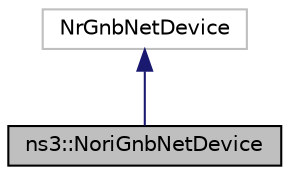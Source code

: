 digraph "ns3::NoriGnbNetDevice"
{
 // INTERACTIVE_SVG=YES
 // LATEX_PDF_SIZE
  edge [fontname="Helvetica",fontsize="10",labelfontname="Helvetica",labelfontsize="10"];
  node [fontname="Helvetica",fontsize="10",shape=record];
  Node1 [label="ns3::NoriGnbNetDevice",height=0.2,width=0.4,color="black", fillcolor="grey75", style="filled", fontcolor="black",tooltip="The NoriGnbNetDevice class represents a network device for a Nori GNB (gNodeB)."];
  Node2 -> Node1 [dir="back",color="midnightblue",fontsize="10",style="solid",fontname="Helvetica"];
  Node2 [label="NrGnbNetDevice",height=0.2,width=0.4,color="grey75", fillcolor="white", style="filled",tooltip=" "];
}
